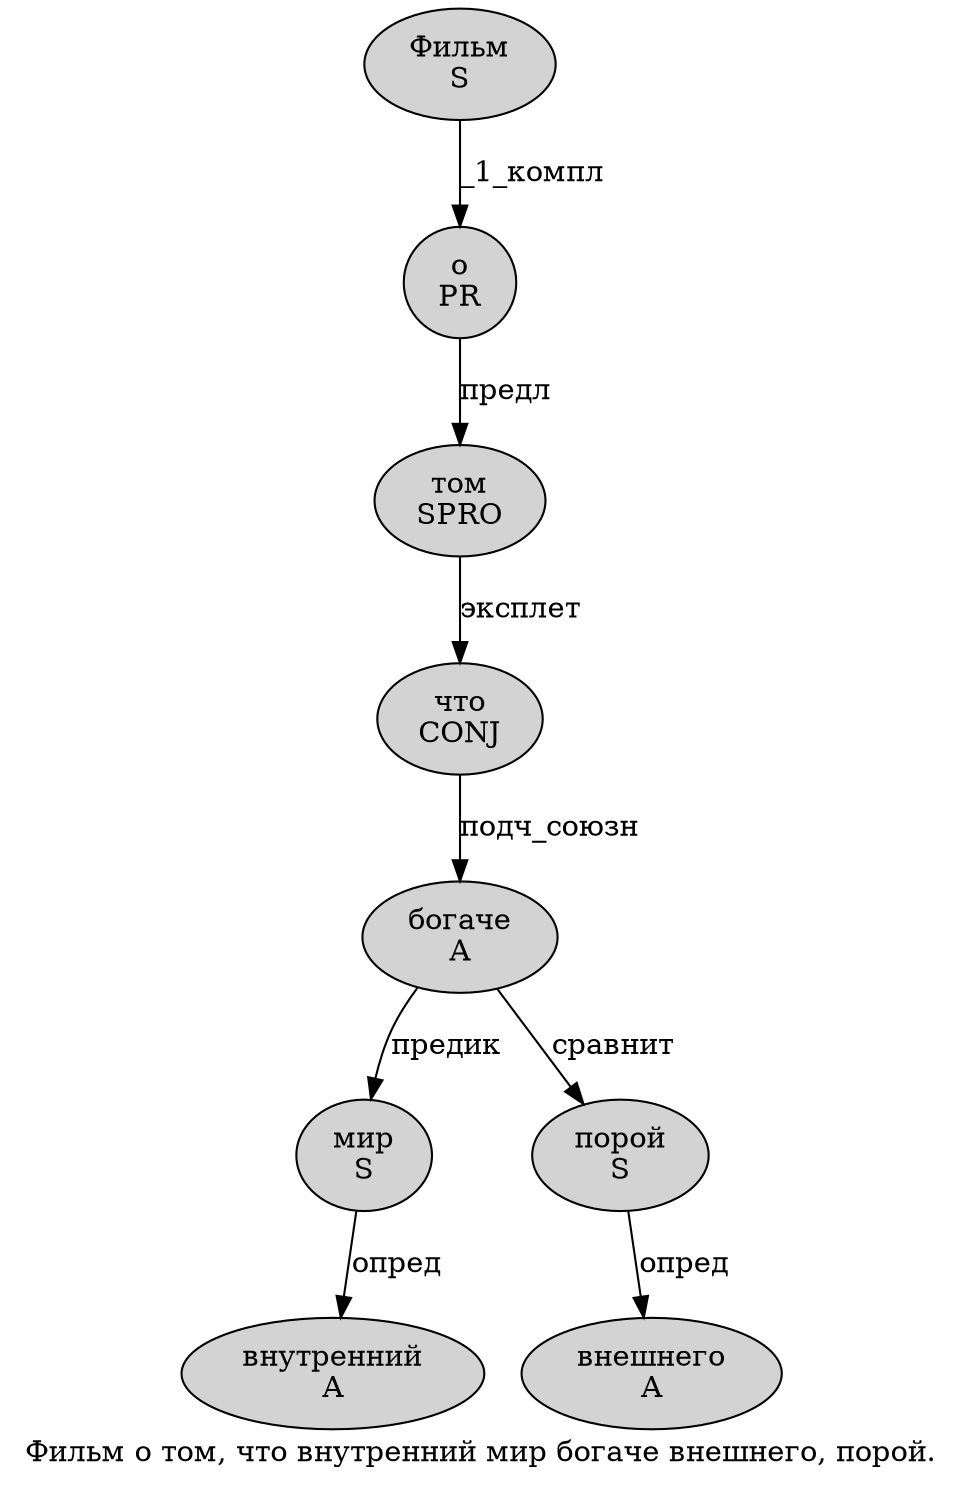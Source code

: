 digraph SENTENCE_70 {
	graph [label="Фильм о том, что внутренний мир богаче внешнего, порой."]
	node [style=filled]
		0 [label="Фильм
S" color="" fillcolor=lightgray penwidth=1 shape=ellipse]
		1 [label="о
PR" color="" fillcolor=lightgray penwidth=1 shape=ellipse]
		2 [label="том
SPRO" color="" fillcolor=lightgray penwidth=1 shape=ellipse]
		4 [label="что
CONJ" color="" fillcolor=lightgray penwidth=1 shape=ellipse]
		5 [label="внутренний
A" color="" fillcolor=lightgray penwidth=1 shape=ellipse]
		6 [label="мир
S" color="" fillcolor=lightgray penwidth=1 shape=ellipse]
		7 [label="богаче
A" color="" fillcolor=lightgray penwidth=1 shape=ellipse]
		8 [label="внешнего
A" color="" fillcolor=lightgray penwidth=1 shape=ellipse]
		10 [label="порой
S" color="" fillcolor=lightgray penwidth=1 shape=ellipse]
			6 -> 5 [label="опред"]
			2 -> 4 [label="эксплет"]
			7 -> 6 [label="предик"]
			7 -> 10 [label="сравнит"]
			4 -> 7 [label="подч_союзн"]
			10 -> 8 [label="опред"]
			1 -> 2 [label="предл"]
			0 -> 1 [label="_1_компл"]
}